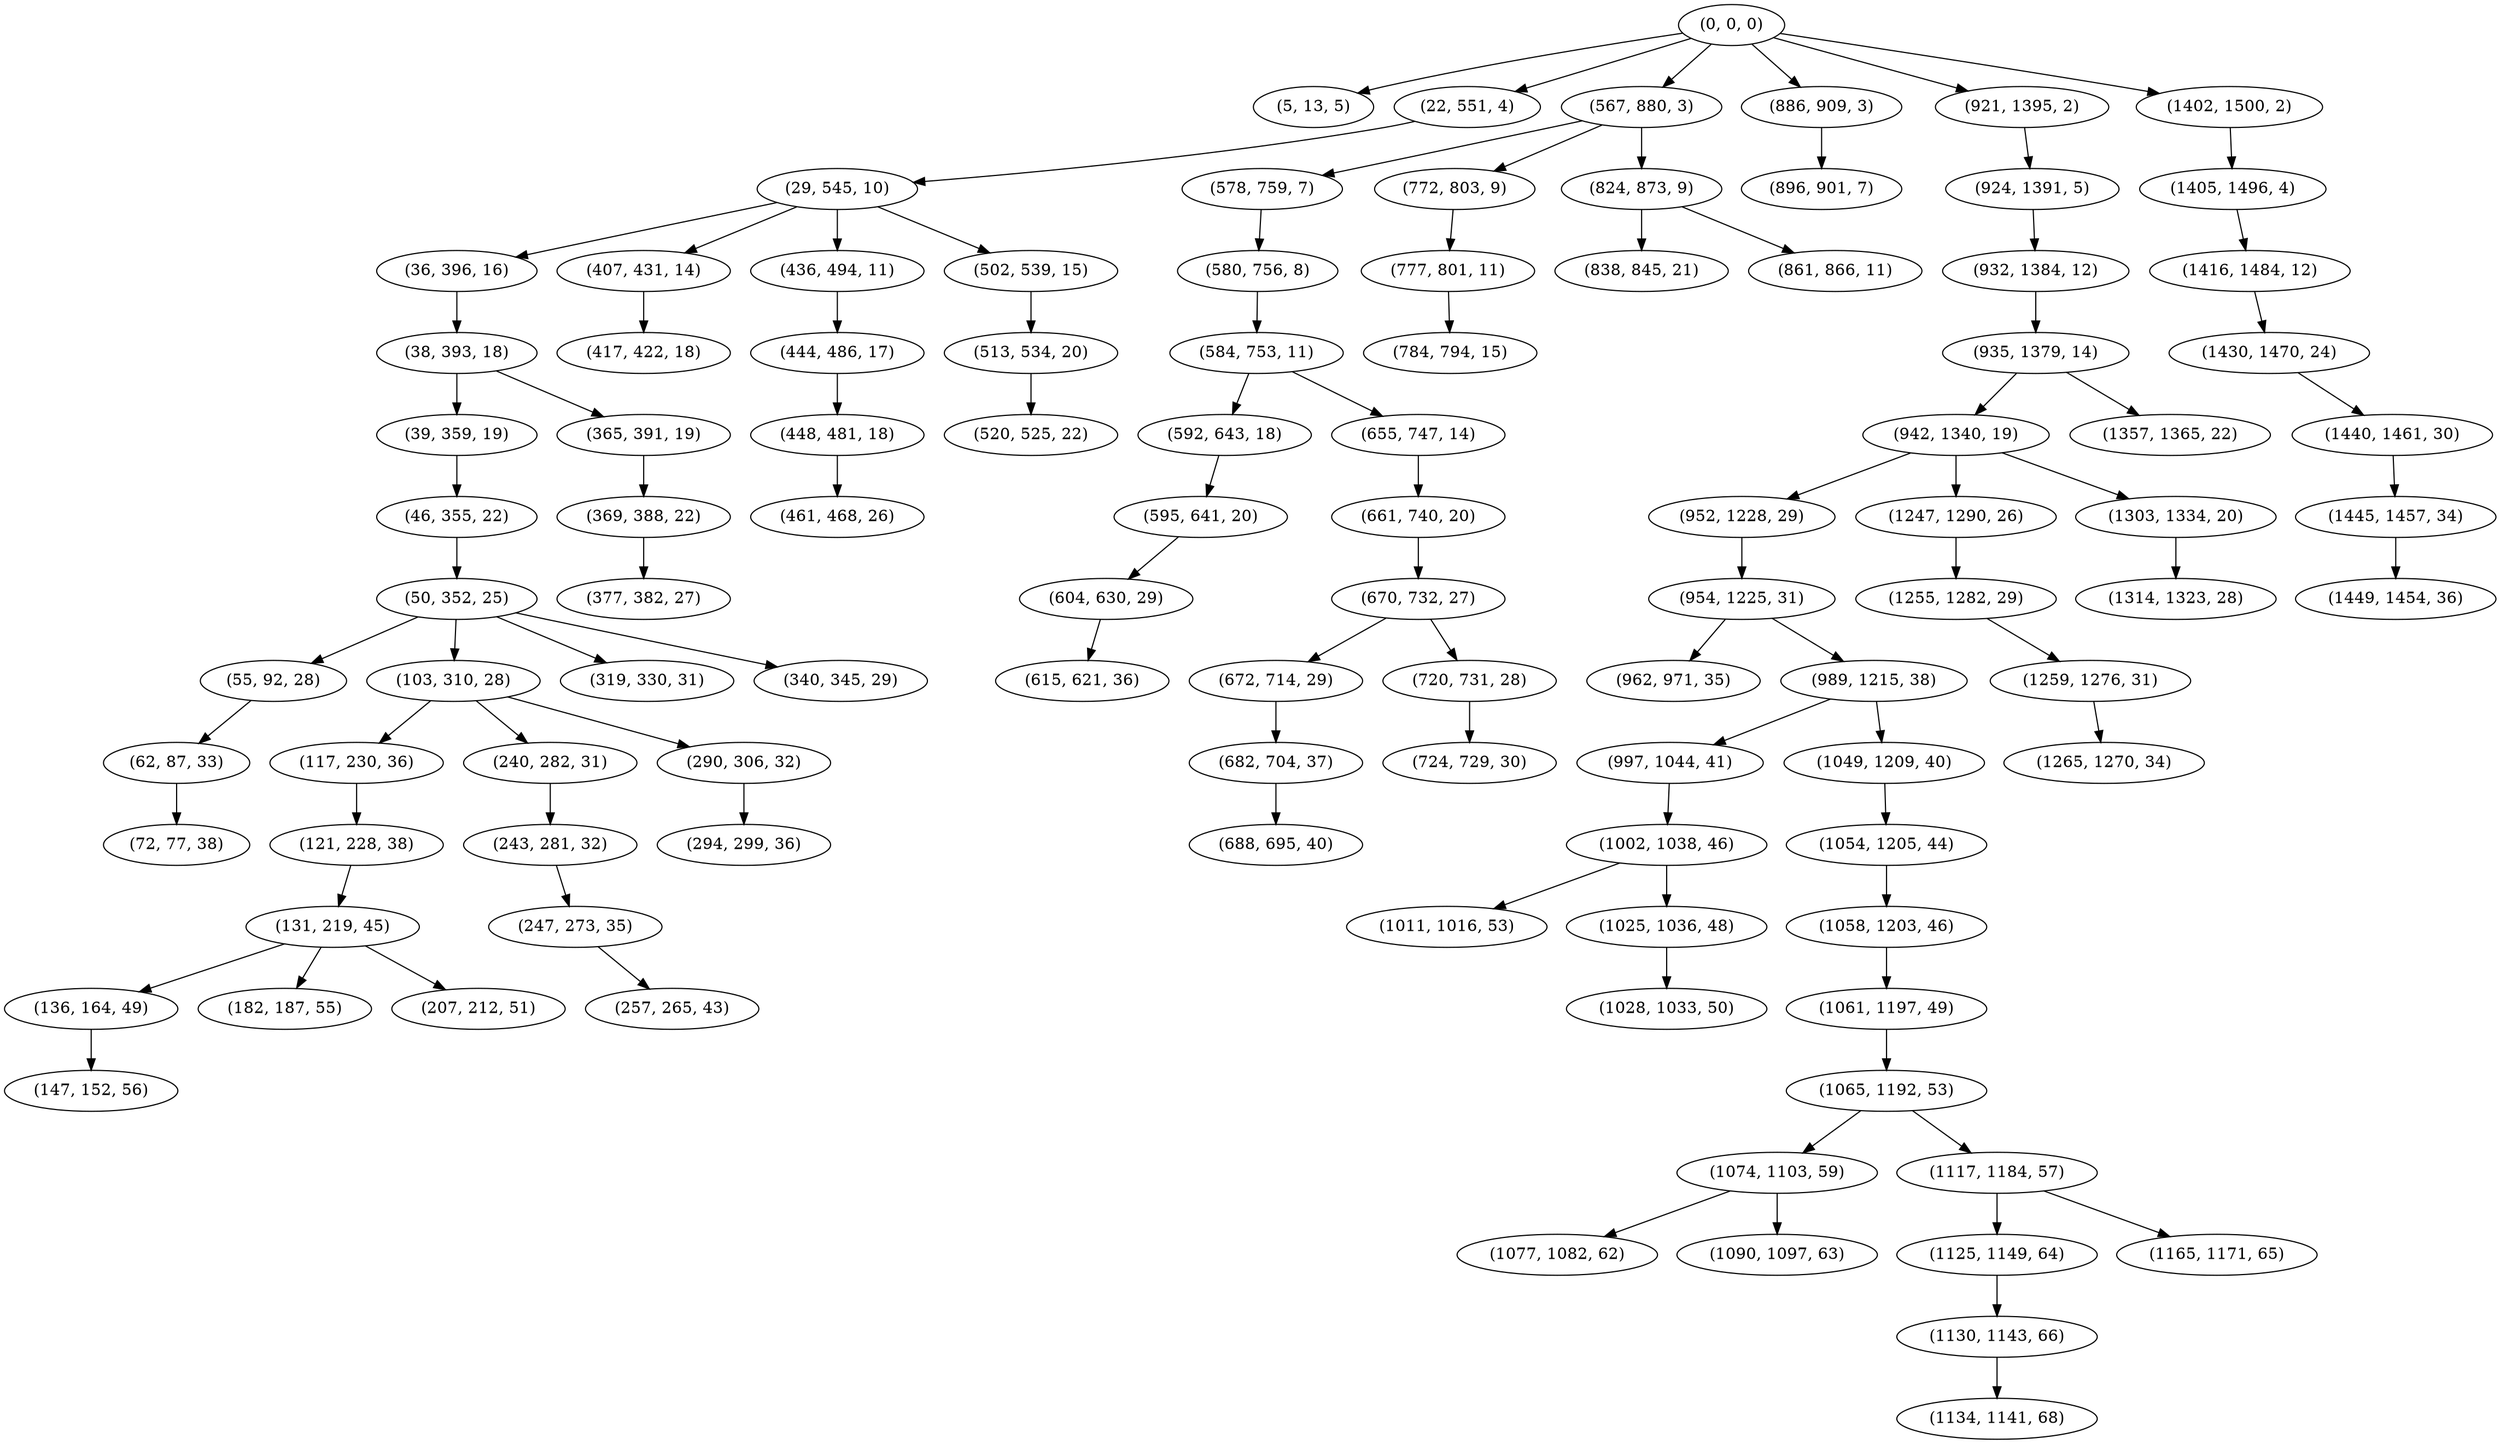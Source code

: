 digraph tree {
    "(0, 0, 0)";
    "(5, 13, 5)";
    "(22, 551, 4)";
    "(29, 545, 10)";
    "(36, 396, 16)";
    "(38, 393, 18)";
    "(39, 359, 19)";
    "(46, 355, 22)";
    "(50, 352, 25)";
    "(55, 92, 28)";
    "(62, 87, 33)";
    "(72, 77, 38)";
    "(103, 310, 28)";
    "(117, 230, 36)";
    "(121, 228, 38)";
    "(131, 219, 45)";
    "(136, 164, 49)";
    "(147, 152, 56)";
    "(182, 187, 55)";
    "(207, 212, 51)";
    "(240, 282, 31)";
    "(243, 281, 32)";
    "(247, 273, 35)";
    "(257, 265, 43)";
    "(290, 306, 32)";
    "(294, 299, 36)";
    "(319, 330, 31)";
    "(340, 345, 29)";
    "(365, 391, 19)";
    "(369, 388, 22)";
    "(377, 382, 27)";
    "(407, 431, 14)";
    "(417, 422, 18)";
    "(436, 494, 11)";
    "(444, 486, 17)";
    "(448, 481, 18)";
    "(461, 468, 26)";
    "(502, 539, 15)";
    "(513, 534, 20)";
    "(520, 525, 22)";
    "(567, 880, 3)";
    "(578, 759, 7)";
    "(580, 756, 8)";
    "(584, 753, 11)";
    "(592, 643, 18)";
    "(595, 641, 20)";
    "(604, 630, 29)";
    "(615, 621, 36)";
    "(655, 747, 14)";
    "(661, 740, 20)";
    "(670, 732, 27)";
    "(672, 714, 29)";
    "(682, 704, 37)";
    "(688, 695, 40)";
    "(720, 731, 28)";
    "(724, 729, 30)";
    "(772, 803, 9)";
    "(777, 801, 11)";
    "(784, 794, 15)";
    "(824, 873, 9)";
    "(838, 845, 21)";
    "(861, 866, 11)";
    "(886, 909, 3)";
    "(896, 901, 7)";
    "(921, 1395, 2)";
    "(924, 1391, 5)";
    "(932, 1384, 12)";
    "(935, 1379, 14)";
    "(942, 1340, 19)";
    "(952, 1228, 29)";
    "(954, 1225, 31)";
    "(962, 971, 35)";
    "(989, 1215, 38)";
    "(997, 1044, 41)";
    "(1002, 1038, 46)";
    "(1011, 1016, 53)";
    "(1025, 1036, 48)";
    "(1028, 1033, 50)";
    "(1049, 1209, 40)";
    "(1054, 1205, 44)";
    "(1058, 1203, 46)";
    "(1061, 1197, 49)";
    "(1065, 1192, 53)";
    "(1074, 1103, 59)";
    "(1077, 1082, 62)";
    "(1090, 1097, 63)";
    "(1117, 1184, 57)";
    "(1125, 1149, 64)";
    "(1130, 1143, 66)";
    "(1134, 1141, 68)";
    "(1165, 1171, 65)";
    "(1247, 1290, 26)";
    "(1255, 1282, 29)";
    "(1259, 1276, 31)";
    "(1265, 1270, 34)";
    "(1303, 1334, 20)";
    "(1314, 1323, 28)";
    "(1357, 1365, 22)";
    "(1402, 1500, 2)";
    "(1405, 1496, 4)";
    "(1416, 1484, 12)";
    "(1430, 1470, 24)";
    "(1440, 1461, 30)";
    "(1445, 1457, 34)";
    "(1449, 1454, 36)";
    "(0, 0, 0)" -> "(5, 13, 5)";
    "(0, 0, 0)" -> "(22, 551, 4)";
    "(0, 0, 0)" -> "(567, 880, 3)";
    "(0, 0, 0)" -> "(886, 909, 3)";
    "(0, 0, 0)" -> "(921, 1395, 2)";
    "(0, 0, 0)" -> "(1402, 1500, 2)";
    "(22, 551, 4)" -> "(29, 545, 10)";
    "(29, 545, 10)" -> "(36, 396, 16)";
    "(29, 545, 10)" -> "(407, 431, 14)";
    "(29, 545, 10)" -> "(436, 494, 11)";
    "(29, 545, 10)" -> "(502, 539, 15)";
    "(36, 396, 16)" -> "(38, 393, 18)";
    "(38, 393, 18)" -> "(39, 359, 19)";
    "(38, 393, 18)" -> "(365, 391, 19)";
    "(39, 359, 19)" -> "(46, 355, 22)";
    "(46, 355, 22)" -> "(50, 352, 25)";
    "(50, 352, 25)" -> "(55, 92, 28)";
    "(50, 352, 25)" -> "(103, 310, 28)";
    "(50, 352, 25)" -> "(319, 330, 31)";
    "(50, 352, 25)" -> "(340, 345, 29)";
    "(55, 92, 28)" -> "(62, 87, 33)";
    "(62, 87, 33)" -> "(72, 77, 38)";
    "(103, 310, 28)" -> "(117, 230, 36)";
    "(103, 310, 28)" -> "(240, 282, 31)";
    "(103, 310, 28)" -> "(290, 306, 32)";
    "(117, 230, 36)" -> "(121, 228, 38)";
    "(121, 228, 38)" -> "(131, 219, 45)";
    "(131, 219, 45)" -> "(136, 164, 49)";
    "(131, 219, 45)" -> "(182, 187, 55)";
    "(131, 219, 45)" -> "(207, 212, 51)";
    "(136, 164, 49)" -> "(147, 152, 56)";
    "(240, 282, 31)" -> "(243, 281, 32)";
    "(243, 281, 32)" -> "(247, 273, 35)";
    "(247, 273, 35)" -> "(257, 265, 43)";
    "(290, 306, 32)" -> "(294, 299, 36)";
    "(365, 391, 19)" -> "(369, 388, 22)";
    "(369, 388, 22)" -> "(377, 382, 27)";
    "(407, 431, 14)" -> "(417, 422, 18)";
    "(436, 494, 11)" -> "(444, 486, 17)";
    "(444, 486, 17)" -> "(448, 481, 18)";
    "(448, 481, 18)" -> "(461, 468, 26)";
    "(502, 539, 15)" -> "(513, 534, 20)";
    "(513, 534, 20)" -> "(520, 525, 22)";
    "(567, 880, 3)" -> "(578, 759, 7)";
    "(567, 880, 3)" -> "(772, 803, 9)";
    "(567, 880, 3)" -> "(824, 873, 9)";
    "(578, 759, 7)" -> "(580, 756, 8)";
    "(580, 756, 8)" -> "(584, 753, 11)";
    "(584, 753, 11)" -> "(592, 643, 18)";
    "(584, 753, 11)" -> "(655, 747, 14)";
    "(592, 643, 18)" -> "(595, 641, 20)";
    "(595, 641, 20)" -> "(604, 630, 29)";
    "(604, 630, 29)" -> "(615, 621, 36)";
    "(655, 747, 14)" -> "(661, 740, 20)";
    "(661, 740, 20)" -> "(670, 732, 27)";
    "(670, 732, 27)" -> "(672, 714, 29)";
    "(670, 732, 27)" -> "(720, 731, 28)";
    "(672, 714, 29)" -> "(682, 704, 37)";
    "(682, 704, 37)" -> "(688, 695, 40)";
    "(720, 731, 28)" -> "(724, 729, 30)";
    "(772, 803, 9)" -> "(777, 801, 11)";
    "(777, 801, 11)" -> "(784, 794, 15)";
    "(824, 873, 9)" -> "(838, 845, 21)";
    "(824, 873, 9)" -> "(861, 866, 11)";
    "(886, 909, 3)" -> "(896, 901, 7)";
    "(921, 1395, 2)" -> "(924, 1391, 5)";
    "(924, 1391, 5)" -> "(932, 1384, 12)";
    "(932, 1384, 12)" -> "(935, 1379, 14)";
    "(935, 1379, 14)" -> "(942, 1340, 19)";
    "(935, 1379, 14)" -> "(1357, 1365, 22)";
    "(942, 1340, 19)" -> "(952, 1228, 29)";
    "(942, 1340, 19)" -> "(1247, 1290, 26)";
    "(942, 1340, 19)" -> "(1303, 1334, 20)";
    "(952, 1228, 29)" -> "(954, 1225, 31)";
    "(954, 1225, 31)" -> "(962, 971, 35)";
    "(954, 1225, 31)" -> "(989, 1215, 38)";
    "(989, 1215, 38)" -> "(997, 1044, 41)";
    "(989, 1215, 38)" -> "(1049, 1209, 40)";
    "(997, 1044, 41)" -> "(1002, 1038, 46)";
    "(1002, 1038, 46)" -> "(1011, 1016, 53)";
    "(1002, 1038, 46)" -> "(1025, 1036, 48)";
    "(1025, 1036, 48)" -> "(1028, 1033, 50)";
    "(1049, 1209, 40)" -> "(1054, 1205, 44)";
    "(1054, 1205, 44)" -> "(1058, 1203, 46)";
    "(1058, 1203, 46)" -> "(1061, 1197, 49)";
    "(1061, 1197, 49)" -> "(1065, 1192, 53)";
    "(1065, 1192, 53)" -> "(1074, 1103, 59)";
    "(1065, 1192, 53)" -> "(1117, 1184, 57)";
    "(1074, 1103, 59)" -> "(1077, 1082, 62)";
    "(1074, 1103, 59)" -> "(1090, 1097, 63)";
    "(1117, 1184, 57)" -> "(1125, 1149, 64)";
    "(1117, 1184, 57)" -> "(1165, 1171, 65)";
    "(1125, 1149, 64)" -> "(1130, 1143, 66)";
    "(1130, 1143, 66)" -> "(1134, 1141, 68)";
    "(1247, 1290, 26)" -> "(1255, 1282, 29)";
    "(1255, 1282, 29)" -> "(1259, 1276, 31)";
    "(1259, 1276, 31)" -> "(1265, 1270, 34)";
    "(1303, 1334, 20)" -> "(1314, 1323, 28)";
    "(1402, 1500, 2)" -> "(1405, 1496, 4)";
    "(1405, 1496, 4)" -> "(1416, 1484, 12)";
    "(1416, 1484, 12)" -> "(1430, 1470, 24)";
    "(1430, 1470, 24)" -> "(1440, 1461, 30)";
    "(1440, 1461, 30)" -> "(1445, 1457, 34)";
    "(1445, 1457, 34)" -> "(1449, 1454, 36)";
}
